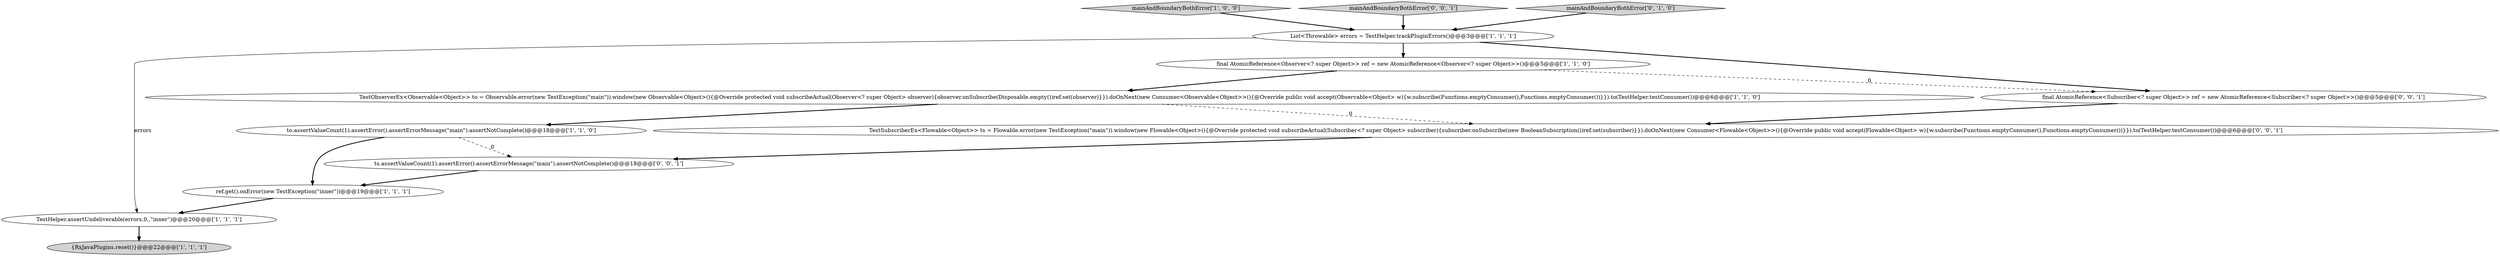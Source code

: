 digraph {
3 [style = filled, label = "TestHelper.assertUndeliverable(errors,0,,\"inner\")@@@20@@@['1', '1', '1']", fillcolor = white, shape = ellipse image = "AAA0AAABBB1BBB"];
2 [style = filled, label = "final AtomicReference<Observer<? super Object>> ref = new AtomicReference<Observer<? super Object>>()@@@5@@@['1', '1', '0']", fillcolor = white, shape = ellipse image = "AAA0AAABBB1BBB"];
10 [style = filled, label = "ts.assertValueCount(1).assertError().assertErrorMessage(\"main\").assertNotComplete()@@@18@@@['0', '0', '1']", fillcolor = white, shape = ellipse image = "AAA0AAABBB3BBB"];
11 [style = filled, label = "TestSubscriberEx<Flowable<Object>> ts = Flowable.error(new TestException(\"main\")).window(new Flowable<Object>(){@Override protected void subscribeActual(Subscriber<? super Object> subscriber){subscriber.onSubscribe(new BooleanSubscription())ref.set(subscriber)}}).doOnNext(new Consumer<Flowable<Object>>(){@Override public void accept(Flowable<Object> w){w.subscribe(Functions.emptyConsumer(),Functions.emptyConsumer())}}).to(TestHelper.testConsumer())@@@6@@@['0', '0', '1']", fillcolor = white, shape = ellipse image = "AAA0AAABBB3BBB"];
0 [style = filled, label = "{RxJavaPlugins.reset()}@@@22@@@['1', '1', '1']", fillcolor = lightgray, shape = ellipse image = "AAA0AAABBB1BBB"];
4 [style = filled, label = "mainAndBoundaryBothError['1', '0', '0']", fillcolor = lightgray, shape = diamond image = "AAA0AAABBB1BBB"];
12 [style = filled, label = "mainAndBoundaryBothError['0', '0', '1']", fillcolor = lightgray, shape = diamond image = "AAA0AAABBB3BBB"];
1 [style = filled, label = "TestObserverEx<Observable<Object>> to = Observable.error(new TestException(\"main\")).window(new Observable<Object>(){@Override protected void subscribeActual(Observer<? super Object> observer){observer.onSubscribe(Disposable.empty())ref.set(observer)}}).doOnNext(new Consumer<Observable<Object>>(){@Override public void accept(Observable<Object> w){w.subscribe(Functions.emptyConsumer(),Functions.emptyConsumer())}}).to(TestHelper.testConsumer())@@@6@@@['1', '1', '0']", fillcolor = white, shape = ellipse image = "AAA0AAABBB1BBB"];
6 [style = filled, label = "ref.get().onError(new TestException(\"inner\"))@@@19@@@['1', '1', '1']", fillcolor = white, shape = ellipse image = "AAA0AAABBB1BBB"];
8 [style = filled, label = "mainAndBoundaryBothError['0', '1', '0']", fillcolor = lightgray, shape = diamond image = "AAA0AAABBB2BBB"];
7 [style = filled, label = "to.assertValueCount(1).assertError().assertErrorMessage(\"main\").assertNotComplete()@@@18@@@['1', '1', '0']", fillcolor = white, shape = ellipse image = "AAA0AAABBB1BBB"];
9 [style = filled, label = "final AtomicReference<Subscriber<? super Object>> ref = new AtomicReference<Subscriber<? super Object>>()@@@5@@@['0', '0', '1']", fillcolor = white, shape = ellipse image = "AAA0AAABBB3BBB"];
5 [style = filled, label = "List<Throwable> errors = TestHelper.trackPluginErrors()@@@3@@@['1', '1', '1']", fillcolor = white, shape = ellipse image = "AAA0AAABBB1BBB"];
5->2 [style = bold, label=""];
4->5 [style = bold, label=""];
7->6 [style = bold, label=""];
12->5 [style = bold, label=""];
2->9 [style = dashed, label="0"];
11->10 [style = bold, label=""];
1->7 [style = bold, label=""];
9->11 [style = bold, label=""];
1->11 [style = dashed, label="0"];
8->5 [style = bold, label=""];
5->9 [style = bold, label=""];
3->0 [style = bold, label=""];
10->6 [style = bold, label=""];
2->1 [style = bold, label=""];
6->3 [style = bold, label=""];
5->3 [style = solid, label="errors"];
7->10 [style = dashed, label="0"];
}
